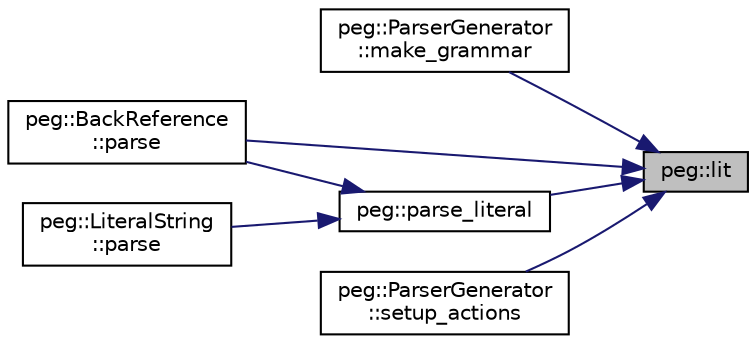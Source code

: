 digraph "peg::lit"
{
 // LATEX_PDF_SIZE
  edge [fontname="Helvetica",fontsize="10",labelfontname="Helvetica",labelfontsize="10"];
  node [fontname="Helvetica",fontsize="10",shape=record];
  rankdir="RL";
  Node1 [label="peg::lit",height=0.2,width=0.4,color="black", fillcolor="grey75", style="filled", fontcolor="black",tooltip=" "];
  Node1 -> Node2 [dir="back",color="midnightblue",fontsize="10",style="solid"];
  Node2 [label="peg::ParserGenerator\l::make_grammar",height=0.2,width=0.4,color="black", fillcolor="white", style="filled",URL="$classpeg_1_1ParserGenerator.html#a543f2d8a9a40794cb4b82321774792a0",tooltip=" "];
  Node1 -> Node3 [dir="back",color="midnightblue",fontsize="10",style="solid"];
  Node3 [label="peg::BackReference\l::parse",height=0.2,width=0.4,color="black", fillcolor="white", style="filled",URL="$classpeg_1_1BackReference.html#ae2553193ecb1e3438e02683fa54e9e01",tooltip=" "];
  Node1 -> Node4 [dir="back",color="midnightblue",fontsize="10",style="solid"];
  Node4 [label="peg::parse_literal",height=0.2,width=0.4,color="black", fillcolor="white", style="filled",URL="$namespacepeg.html#ad8f1730e05c5fc8603922a10b6a11d7a",tooltip=" "];
  Node4 -> Node5 [dir="back",color="midnightblue",fontsize="10",style="solid"];
  Node5 [label="peg::LiteralString\l::parse",height=0.2,width=0.4,color="black", fillcolor="white", style="filled",URL="$classpeg_1_1LiteralString.html#a3d4a1e8c3c3780dae595e39e795a543a",tooltip=" "];
  Node4 -> Node3 [dir="back",color="midnightblue",fontsize="10",style="solid"];
  Node1 -> Node6 [dir="back",color="midnightblue",fontsize="10",style="solid"];
  Node6 [label="peg::ParserGenerator\l::setup_actions",height=0.2,width=0.4,color="black", fillcolor="white", style="filled",URL="$classpeg_1_1ParserGenerator.html#afa7a9efe83e831fd48692dc871c5f3f9",tooltip=" "];
}
